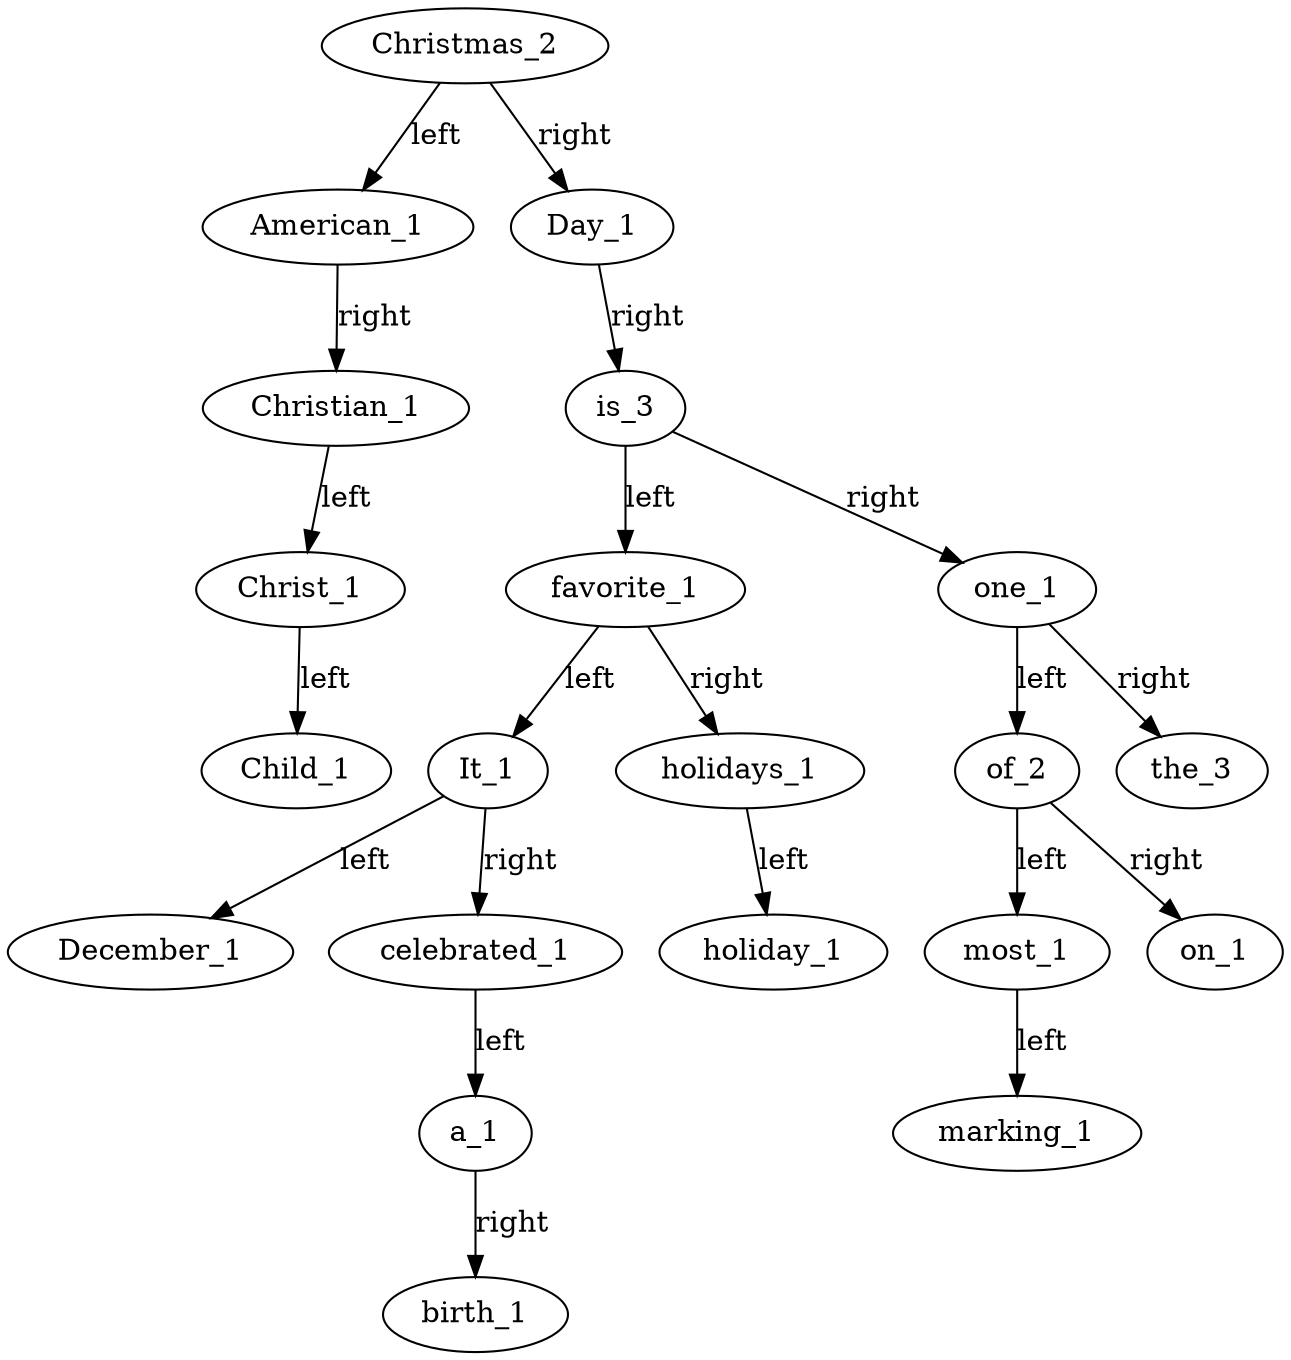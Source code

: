 
digraph Dictionary 
{
 Christmas_2  ->   American_1  [label="left"];
 Christmas_2  ->        Day_1  [label="right"];
  American_1  ->  Christian_1  [label="right"];
 Christian_1  ->     Christ_1  [label="left"];
    Christ_1  ->      Child_1  [label="left"];
       Day_1  ->         is_3  [label="right"];
        is_3  ->   favorite_1  [label="left"];
        is_3  ->        one_1  [label="right"];
  favorite_1  ->         It_1  [label="left"];
  favorite_1  ->   holidays_1  [label="right"];
        It_1  ->   December_1  [label="left"];
        It_1  -> celebrated_1  [label="right"];
celebrated_1  ->          a_1  [label="left"];
         a_1  ->      birth_1  [label="right"];
  holidays_1  ->    holiday_1  [label="left"];
       one_1  ->         of_2  [label="left"];
       one_1  ->        the_3  [label="right"];
        of_2  ->       most_1  [label="left"];
        of_2  ->         on_1  [label="right"];
      most_1  ->    marking_1  [label="left"];
}
